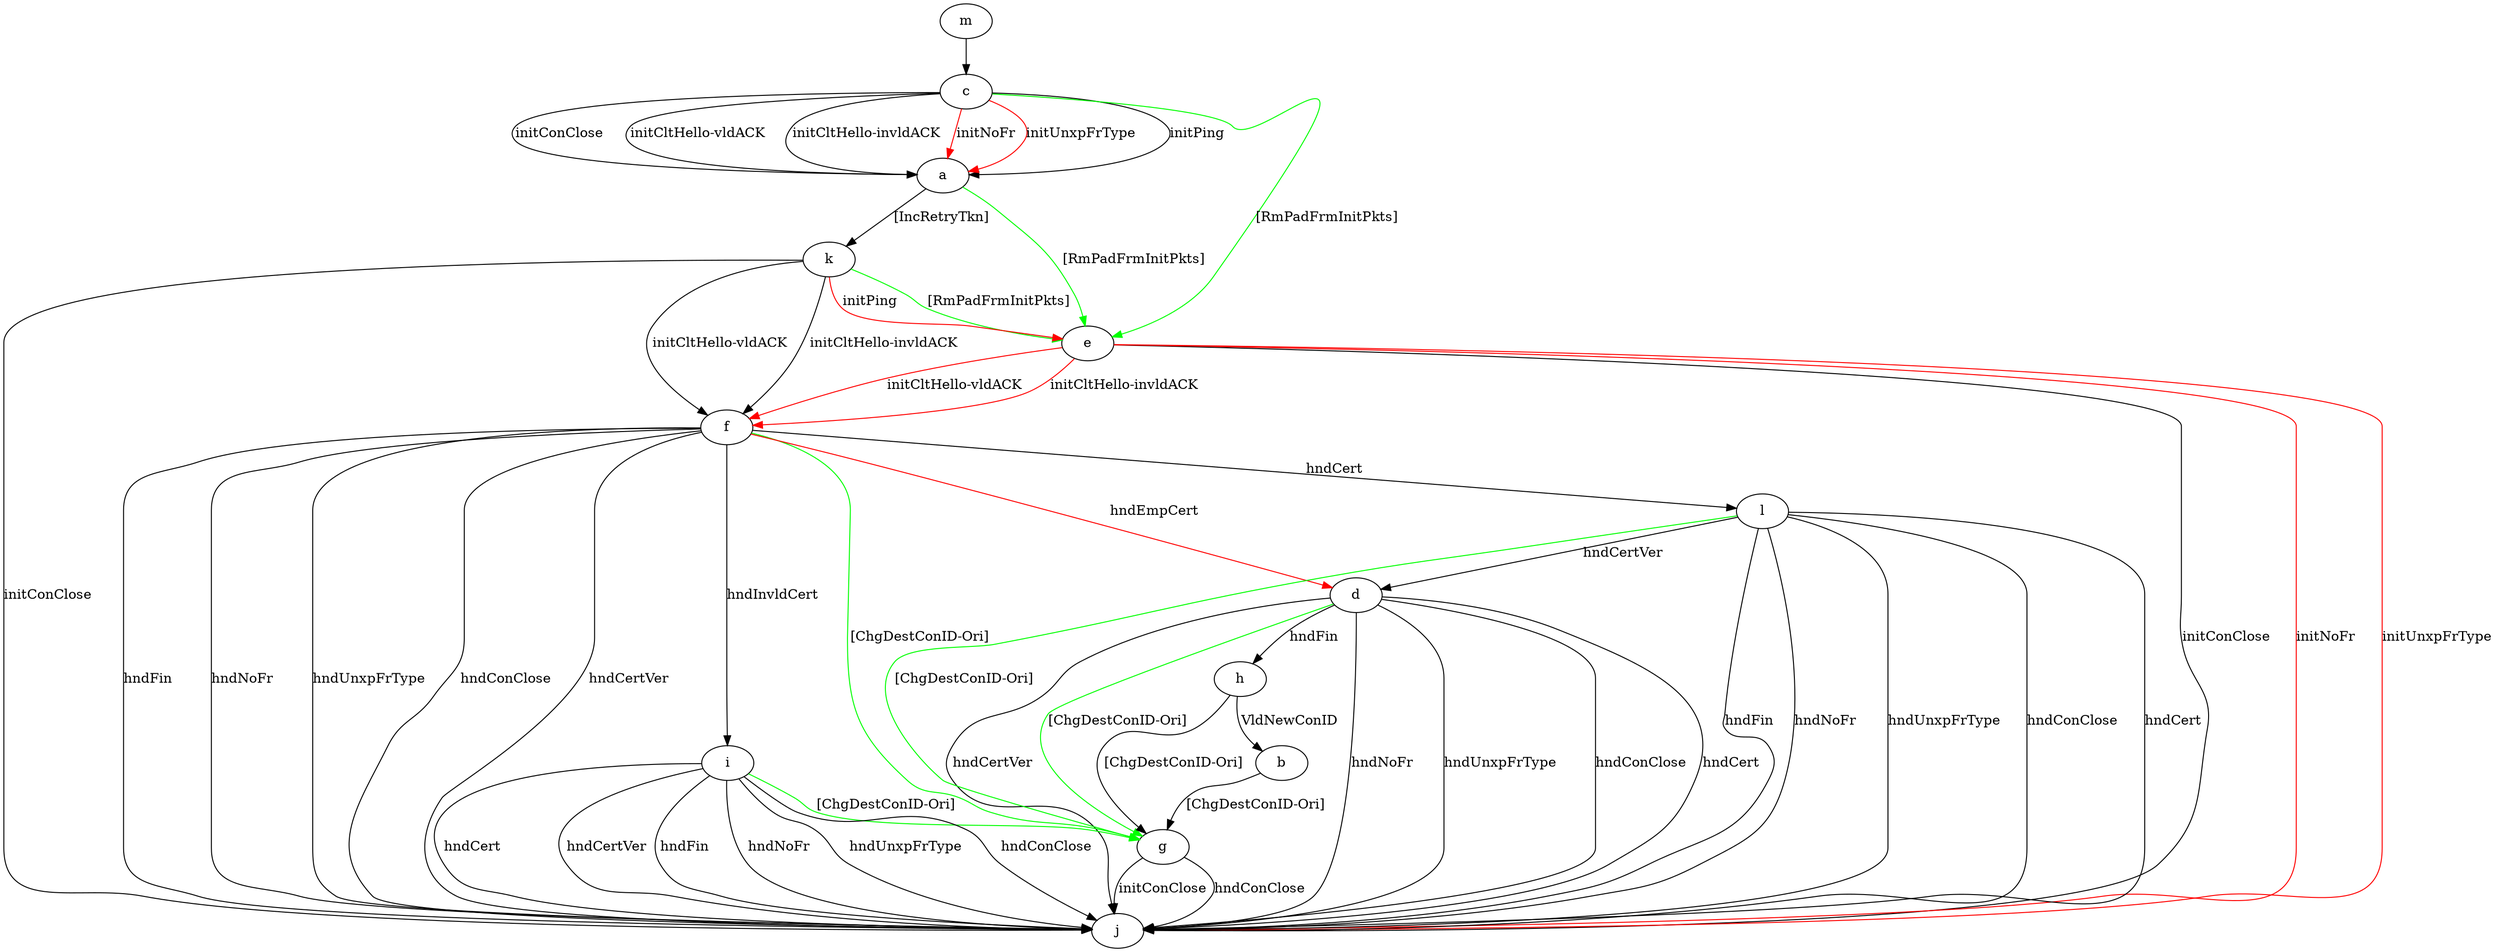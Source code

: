 digraph "" {
	a -> e	[key=0,
		color=green,
		label="[RmPadFrmInitPkts] "];
	a -> k	[key=0,
		label="[IncRetryTkn] "];
	b -> g	[key=0,
		label="[ChgDestConID-Ori] "];
	c -> a	[key=0,
		label="initPing "];
	c -> a	[key=1,
		label="initConClose "];
	c -> a	[key=2,
		label="initCltHello-vldACK "];
	c -> a	[key=3,
		label="initCltHello-invldACK "];
	c -> a	[key=4,
		color=red,
		label="initNoFr "];
	c -> a	[key=5,
		color=red,
		label="initUnxpFrType "];
	c -> e	[key=0,
		color=green,
		label="[RmPadFrmInitPkts] "];
	d -> g	[key=0,
		color=green,
		label="[ChgDestConID-Ori] "];
	d -> h	[key=0,
		label="hndFin "];
	d -> j	[key=0,
		label="hndNoFr "];
	d -> j	[key=1,
		label="hndUnxpFrType "];
	d -> j	[key=2,
		label="hndConClose "];
	d -> j	[key=3,
		label="hndCert "];
	d -> j	[key=4,
		label="hndCertVer "];
	e -> f	[key=0,
		color=red,
		label="initCltHello-vldACK "];
	e -> f	[key=1,
		color=red,
		label="initCltHello-invldACK "];
	e -> j	[key=0,
		label="initConClose "];
	e -> j	[key=1,
		color=red,
		label="initNoFr "];
	e -> j	[key=2,
		color=red,
		label="initUnxpFrType "];
	f -> d	[key=0,
		color=red,
		label="hndEmpCert "];
	f -> g	[key=0,
		color=green,
		label="[ChgDestConID-Ori] "];
	f -> i	[key=0,
		label="hndInvldCert "];
	f -> j	[key=0,
		label="hndFin "];
	f -> j	[key=1,
		label="hndNoFr "];
	f -> j	[key=2,
		label="hndUnxpFrType "];
	f -> j	[key=3,
		label="hndConClose "];
	f -> j	[key=4,
		label="hndCertVer "];
	f -> l	[key=0,
		label="hndCert "];
	g -> j	[key=0,
		label="initConClose "];
	g -> j	[key=1,
		label="hndConClose "];
	h -> b	[key=0,
		label="VldNewConID "];
	h -> g	[key=0,
		label="[ChgDestConID-Ori] "];
	i -> g	[key=0,
		color=green,
		label="[ChgDestConID-Ori] "];
	i -> j	[key=0,
		label="hndFin "];
	i -> j	[key=1,
		label="hndNoFr "];
	i -> j	[key=2,
		label="hndUnxpFrType "];
	i -> j	[key=3,
		label="hndConClose "];
	i -> j	[key=4,
		label="hndCert "];
	i -> j	[key=5,
		label="hndCertVer "];
	k -> e	[key=0,
		color=green,
		label="[RmPadFrmInitPkts] "];
	k -> e	[key=1,
		color=red,
		label="initPing "];
	k -> f	[key=0,
		label="initCltHello-vldACK "];
	k -> f	[key=1,
		label="initCltHello-invldACK "];
	k -> j	[key=0,
		label="initConClose "];
	l -> d	[key=0,
		label="hndCertVer "];
	l -> g	[key=0,
		color=green,
		label="[ChgDestConID-Ori] "];
	l -> j	[key=0,
		label="hndFin "];
	l -> j	[key=1,
		label="hndNoFr "];
	l -> j	[key=2,
		label="hndUnxpFrType "];
	l -> j	[key=3,
		label="hndConClose "];
	l -> j	[key=4,
		label="hndCert "];
	m -> c	[key=0];
}
